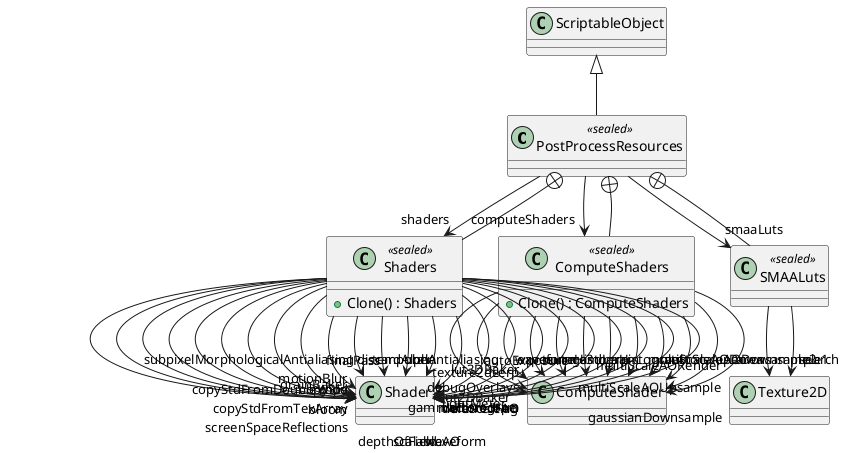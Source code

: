 @startuml
class PostProcessResources <<sealed>> {
}
class Shaders <<sealed>> {
    + Clone() : Shaders
}
class ComputeShaders <<sealed>> {
    + Clone() : ComputeShaders
}
class SMAALuts <<sealed>> {
}
ScriptableObject <|-- PostProcessResources
PostProcessResources --> "smaaLuts" SMAALuts
PostProcessResources --> "shaders" Shaders
PostProcessResources --> "computeShaders" ComputeShaders
PostProcessResources +-- Shaders
Shaders --> "bloom" Shader
Shaders --> "copy" Shader
Shaders --> "copyStd" Shader
Shaders --> "copyStdFromTexArray" Shader
Shaders --> "copyStdFromDoubleWide" Shader
Shaders --> "discardAlpha" Shader
Shaders --> "depthOfField" Shader
Shaders --> "finalPass" Shader
Shaders --> "grainBaker" Shader
Shaders --> "motionBlur" Shader
Shaders --> "temporalAntialiasing" Shader
Shaders --> "subpixelMorphologicalAntialiasing" Shader
Shaders --> "texture2dLerp" Shader
Shaders --> "uber" Shader
Shaders --> "lut2DBaker" Shader
Shaders --> "lightMeter" Shader
Shaders --> "gammaHistogram" Shader
Shaders --> "waveform" Shader
Shaders --> "vectorscope" Shader
Shaders --> "debugOverlays" Shader
Shaders --> "deferredFog" Shader
Shaders --> "scalableAO" Shader
Shaders --> "multiScaleAO" Shader
Shaders --> "screenSpaceReflections" Shader
PostProcessResources +-- ComputeShaders
ComputeShaders --> "autoExposure" ComputeShader
ComputeShaders --> "exposureHistogram" ComputeShader
ComputeShaders --> "lut3DBaker" ComputeShader
ComputeShaders --> "texture3dLerp" ComputeShader
ComputeShaders --> "gammaHistogram" ComputeShader
ComputeShaders --> "waveform" ComputeShader
ComputeShaders --> "vectorscope" ComputeShader
ComputeShaders --> "multiScaleAODownsample1" ComputeShader
ComputeShaders --> "multiScaleAODownsample2" ComputeShader
ComputeShaders --> "multiScaleAORender" ComputeShader
ComputeShaders --> "multiScaleAOUpsample" ComputeShader
ComputeShaders --> "gaussianDownsample" ComputeShader
PostProcessResources +-- SMAALuts
SMAALuts --> "area" Texture2D
SMAALuts --> "search" Texture2D
@enduml
